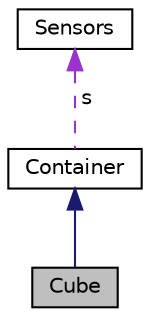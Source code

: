 digraph "Cube"
{
  edge [fontname="Helvetica",fontsize="10",labelfontname="Helvetica",labelfontsize="10"];
  node [fontname="Helvetica",fontsize="10",shape=record];
  Node1 [label="Cube",height=0.2,width=0.4,color="black", fillcolor="grey75", style="filled", fontcolor="black"];
  Node2 -> Node1 [dir="back",color="midnightblue",fontsize="10",style="solid"];
  Node2 [label="Container",height=0.2,width=0.4,color="black", fillcolor="white", style="filled",URL="$classContainer.html",tooltip="The Container class. "];
  Node3 -> Node2 [dir="back",color="darkorchid3",fontsize="10",style="dashed",label=" s" ];
  Node3 [label="Sensors",height=0.2,width=0.4,color="black", fillcolor="white", style="filled",URL="$classSensors.html",tooltip="The Sensor class for the device. "];
}
